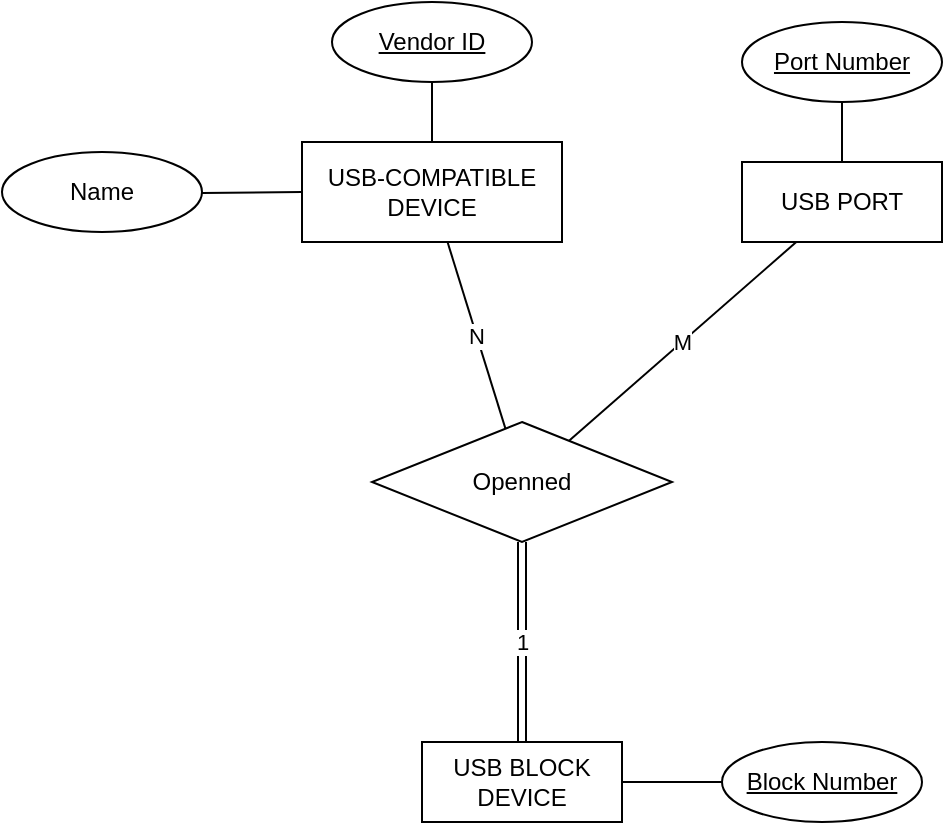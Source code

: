 <mxfile version="28.0.7">
  <diagram name="Page-1" id="18Pagq21mEVorvE74RaG">
    <mxGraphModel dx="628" dy="509" grid="1" gridSize="10" guides="1" tooltips="1" connect="1" arrows="1" fold="1" page="1" pageScale="1" pageWidth="850" pageHeight="1100" math="0" shadow="0">
      <root>
        <mxCell id="0" />
        <mxCell id="1" parent="0" />
        <mxCell id="L5FgjO2Sp3OIrIS0eBnr-1" value="USB-COMPATIBLE DEVICE" style="whiteSpace=wrap;html=1;align=center;" vertex="1" parent="1">
          <mxGeometry x="280" y="300" width="130" height="50" as="geometry" />
        </mxCell>
        <mxCell id="L5FgjO2Sp3OIrIS0eBnr-4" value="USB PORT" style="whiteSpace=wrap;html=1;align=center;" vertex="1" parent="1">
          <mxGeometry x="500" y="310" width="100" height="40" as="geometry" />
        </mxCell>
        <mxCell id="L5FgjO2Sp3OIrIS0eBnr-8" value="Vendor ID" style="ellipse;whiteSpace=wrap;html=1;align=center;fontStyle=4;" vertex="1" parent="1">
          <mxGeometry x="295" y="230" width="100" height="40" as="geometry" />
        </mxCell>
        <mxCell id="L5FgjO2Sp3OIrIS0eBnr-10" value="Name" style="ellipse;whiteSpace=wrap;html=1;align=center;" vertex="1" parent="1">
          <mxGeometry x="130" y="305" width="100" height="40" as="geometry" />
        </mxCell>
        <mxCell id="L5FgjO2Sp3OIrIS0eBnr-12" value="" style="endArrow=none;html=1;rounded=0;" edge="1" parent="1" source="L5FgjO2Sp3OIrIS0eBnr-10" target="L5FgjO2Sp3OIrIS0eBnr-1">
          <mxGeometry relative="1" as="geometry">
            <mxPoint x="150" y="420" as="sourcePoint" />
            <mxPoint x="310" y="420" as="targetPoint" />
          </mxGeometry>
        </mxCell>
        <mxCell id="L5FgjO2Sp3OIrIS0eBnr-15" value="" style="endArrow=none;html=1;rounded=0;" edge="1" parent="1" source="L5FgjO2Sp3OIrIS0eBnr-1" target="L5FgjO2Sp3OIrIS0eBnr-8">
          <mxGeometry relative="1" as="geometry">
            <mxPoint x="350" y="330" as="sourcePoint" />
            <mxPoint x="510" y="330" as="targetPoint" />
          </mxGeometry>
        </mxCell>
        <mxCell id="L5FgjO2Sp3OIrIS0eBnr-18" value="Port Number" style="ellipse;whiteSpace=wrap;html=1;align=center;fontStyle=4;" vertex="1" parent="1">
          <mxGeometry x="500" y="240" width="100" height="40" as="geometry" />
        </mxCell>
        <mxCell id="L5FgjO2Sp3OIrIS0eBnr-19" value="" style="endArrow=none;html=1;rounded=0;" edge="1" parent="1" source="L5FgjO2Sp3OIrIS0eBnr-4" target="L5FgjO2Sp3OIrIS0eBnr-18">
          <mxGeometry relative="1" as="geometry">
            <mxPoint x="370" y="330" as="sourcePoint" />
            <mxPoint x="370" y="300" as="targetPoint" />
          </mxGeometry>
        </mxCell>
        <mxCell id="L5FgjO2Sp3OIrIS0eBnr-20" value="USB BLOCK DEVICE" style="whiteSpace=wrap;html=1;align=center;" vertex="1" parent="1">
          <mxGeometry x="340" y="600" width="100" height="40" as="geometry" />
        </mxCell>
        <mxCell id="L5FgjO2Sp3OIrIS0eBnr-21" value="Openned" style="shape=rhombus;perimeter=rhombusPerimeter;whiteSpace=wrap;html=1;align=center;" vertex="1" parent="1">
          <mxGeometry x="315" y="440" width="150" height="60" as="geometry" />
        </mxCell>
        <mxCell id="L5FgjO2Sp3OIrIS0eBnr-25" value="N" style="shape=wire;html=1;rounded=0;endArrow=none;endFill=0;" edge="1" parent="1" source="L5FgjO2Sp3OIrIS0eBnr-1" target="L5FgjO2Sp3OIrIS0eBnr-21">
          <mxGeometry x="0.006" relative="1" as="geometry">
            <mxPoint x="410" y="570" as="sourcePoint" />
            <mxPoint x="570" y="570" as="targetPoint" />
            <mxPoint as="offset" />
          </mxGeometry>
        </mxCell>
        <mxCell id="L5FgjO2Sp3OIrIS0eBnr-27" value="M" style="shape=wire;html=1;rounded=0;dashed=1;endArrow=none;endFill=0;" edge="1" parent="1" source="L5FgjO2Sp3OIrIS0eBnr-4" target="L5FgjO2Sp3OIrIS0eBnr-21">
          <mxGeometry relative="1" as="geometry">
            <mxPoint x="440" y="410" as="sourcePoint" />
            <mxPoint x="469" y="503" as="targetPoint" />
          </mxGeometry>
        </mxCell>
        <mxCell id="L5FgjO2Sp3OIrIS0eBnr-30" value="1" style="shape=link;html=1;rounded=0;" edge="1" parent="1" source="L5FgjO2Sp3OIrIS0eBnr-21" target="L5FgjO2Sp3OIrIS0eBnr-20">
          <mxGeometry relative="1" as="geometry">
            <mxPoint x="350" y="480" as="sourcePoint" />
            <mxPoint x="510" y="480" as="targetPoint" />
          </mxGeometry>
        </mxCell>
        <mxCell id="L5FgjO2Sp3OIrIS0eBnr-33" value="Block Number" style="ellipse;whiteSpace=wrap;html=1;align=center;fontStyle=4;" vertex="1" parent="1">
          <mxGeometry x="490" y="600" width="100" height="40" as="geometry" />
        </mxCell>
        <mxCell id="L5FgjO2Sp3OIrIS0eBnr-36" value="" style="shape=wire;html=1;rounded=0;endArrow=none;endFill=0;" edge="1" parent="1" source="L5FgjO2Sp3OIrIS0eBnr-20" target="L5FgjO2Sp3OIrIS0eBnr-33">
          <mxGeometry x="0.006" relative="1" as="geometry">
            <mxPoint x="440" y="500" as="sourcePoint" />
            <mxPoint x="469" y="593" as="targetPoint" />
            <mxPoint as="offset" />
          </mxGeometry>
        </mxCell>
      </root>
    </mxGraphModel>
  </diagram>
</mxfile>
